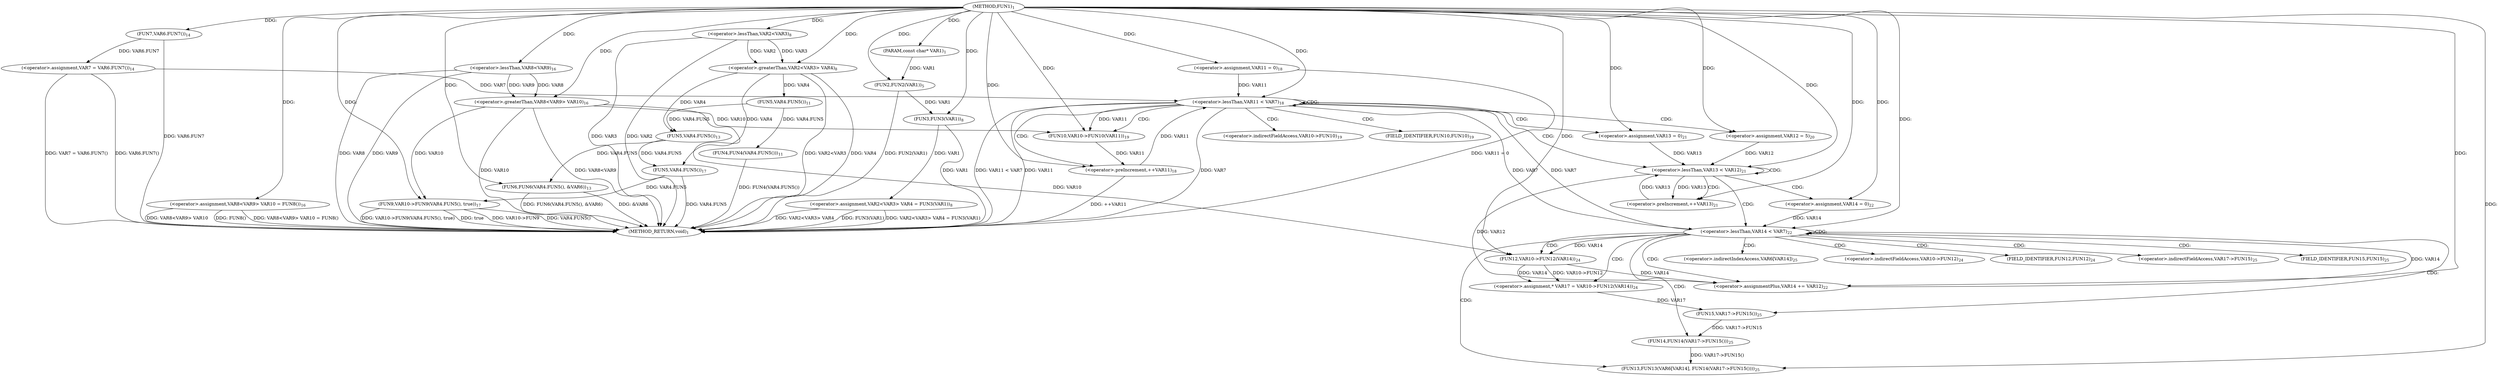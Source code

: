 digraph "FUN1" {  
"8" [label = <(METHOD,FUN1)<SUB>1</SUB>> ]
"119" [label = <(METHOD_RETURN,void)<SUB>1</SUB>> ]
"9" [label = <(PARAM,const char* VAR1)<SUB>1</SUB>> ]
"11" [label = <(FUN2,FUN2(VAR1))<SUB>5</SUB>> ]
"13" [label = <(&lt;operator&gt;.assignment,VAR2&lt;VAR3&gt; VAR4 = FUN3(VAR1))<SUB>8</SUB>> ]
"21" [label = <(FUN4,FUN4(VAR4.FUN5()))<SUB>11</SUB>> ]
"26" [label = <(FUN6,FUN6(VAR4.FUN5(), &amp;VAR6))<SUB>13</SUB>> ]
"34" [label = <(&lt;operator&gt;.assignment,VAR7 = VAR6.FUN7())<SUB>14</SUB>> ]
"40" [label = <(&lt;operator&gt;.assignment,VAR8&lt;VAR9&gt; VAR10 = FUN8())<SUB>16</SUB>> ]
"47" [label = <(FUN9,VAR10-&gt;FUN9(VAR4.FUN5(), true))<SUB>17</SUB>> ]
"62" [label = <(&lt;operator&gt;.lessThan,VAR11 &lt; VAR7)<SUB>18</SUB>> ]
"65" [label = <(&lt;operator&gt;.preIncrement,++VAR11)<SUB>18</SUB>> ]
"14" [label = <(&lt;operator&gt;.greaterThan,VAR2&lt;VAR3&gt; VAR4)<SUB>8</SUB>> ]
"19" [label = <(FUN3,FUN3(VAR1))<SUB>8</SUB>> ]
"22" [label = <(FUN5,VAR4.FUN5())<SUB>11</SUB>> ]
"27" [label = <(FUN5,VAR4.FUN5())<SUB>13</SUB>> ]
"36" [label = <(FUN7,VAR6.FUN7())<SUB>14</SUB>> ]
"41" [label = <(&lt;operator&gt;.greaterThan,VAR8&lt;VAR9&gt; VAR10)<SUB>16</SUB>> ]
"51" [label = <(FUN5,VAR4.FUN5())<SUB>17</SUB>> ]
"59" [label = <(&lt;operator&gt;.assignment,VAR11 = 0)<SUB>18</SUB>> ]
"68" [label = <(FUN10,VAR10-&gt;FUN10(VAR11))<SUB>19</SUB>> ]
"74" [label = <(&lt;operator&gt;.assignment,VAR12 = 5)<SUB>20</SUB>> ]
"15" [label = <(&lt;operator&gt;.lessThan,VAR2&lt;VAR3)<SUB>8</SUB>> ]
"42" [label = <(&lt;operator&gt;.lessThan,VAR8&lt;VAR9)<SUB>16</SUB>> ]
"83" [label = <(&lt;operator&gt;.lessThan,VAR13 &lt; VAR12)<SUB>21</SUB>> ]
"86" [label = <(&lt;operator&gt;.preIncrement,++VAR13)<SUB>21</SUB>> ]
"80" [label = <(&lt;operator&gt;.assignment,VAR13 = 0)<SUB>21</SUB>> ]
"95" [label = <(&lt;operator&gt;.lessThan,VAR14 &lt; VAR7)<SUB>22</SUB>> ]
"98" [label = <(&lt;operator&gt;.assignmentPlus,VAR14 += VAR12)<SUB>22</SUB>> ]
"92" [label = <(&lt;operator&gt;.assignment,VAR14 = 0)<SUB>22</SUB>> ]
"103" [label = <(&lt;operator&gt;.assignment,* VAR17 = VAR10-&gt;FUN12(VAR14))<SUB>24</SUB>> ]
"110" [label = <(FUN13,FUN13(VAR6[VAR14], FUN14(VAR17-&gt;FUN15())))<SUB>25</SUB>> ]
"105" [label = <(FUN12,VAR10-&gt;FUN12(VAR14))<SUB>24</SUB>> ]
"114" [label = <(FUN14,FUN14(VAR17-&gt;FUN15()))<SUB>25</SUB>> ]
"115" [label = <(FUN15,VAR17-&gt;FUN15())<SUB>25</SUB>> ]
"69" [label = <(&lt;operator&gt;.indirectFieldAccess,VAR10-&gt;FUN10)<SUB>19</SUB>> ]
"71" [label = <(FIELD_IDENTIFIER,FUN10,FUN10)<SUB>19</SUB>> ]
"111" [label = <(&lt;operator&gt;.indirectIndexAccess,VAR6[VAR14])<SUB>25</SUB>> ]
"106" [label = <(&lt;operator&gt;.indirectFieldAccess,VAR10-&gt;FUN12)<SUB>24</SUB>> ]
"108" [label = <(FIELD_IDENTIFIER,FUN12,FUN12)<SUB>24</SUB>> ]
"116" [label = <(&lt;operator&gt;.indirectFieldAccess,VAR17-&gt;FUN15)<SUB>25</SUB>> ]
"118" [label = <(FIELD_IDENTIFIER,FUN15,FUN15)<SUB>25</SUB>> ]
  "11" -> "119"  [ label = "DDG: FUN2(VAR1)"] 
  "15" -> "119"  [ label = "DDG: VAR3"] 
  "14" -> "119"  [ label = "DDG: VAR2&lt;VAR3"] 
  "14" -> "119"  [ label = "DDG: VAR4"] 
  "13" -> "119"  [ label = "DDG: VAR2&lt;VAR3&gt; VAR4"] 
  "19" -> "119"  [ label = "DDG: VAR1"] 
  "13" -> "119"  [ label = "DDG: FUN3(VAR1)"] 
  "13" -> "119"  [ label = "DDG: VAR2&lt;VAR3&gt; VAR4 = FUN3(VAR1)"] 
  "21" -> "119"  [ label = "DDG: FUN4(VAR4.FUN5())"] 
  "26" -> "119"  [ label = "DDG: &amp;VAR6"] 
  "26" -> "119"  [ label = "DDG: FUN6(VAR4.FUN5(), &amp;VAR6)"] 
  "36" -> "119"  [ label = "DDG: VAR6.FUN7"] 
  "34" -> "119"  [ label = "DDG: VAR6.FUN7()"] 
  "34" -> "119"  [ label = "DDG: VAR7 = VAR6.FUN7()"] 
  "42" -> "119"  [ label = "DDG: VAR8"] 
  "41" -> "119"  [ label = "DDG: VAR8&lt;VAR9"] 
  "41" -> "119"  [ label = "DDG: VAR10"] 
  "40" -> "119"  [ label = "DDG: VAR8&lt;VAR9&gt; VAR10"] 
  "40" -> "119"  [ label = "DDG: FUN8()"] 
  "40" -> "119"  [ label = "DDG: VAR8&lt;VAR9&gt; VAR10 = FUN8()"] 
  "47" -> "119"  [ label = "DDG: VAR10-&gt;FUN9"] 
  "51" -> "119"  [ label = "DDG: VAR4.FUN5"] 
  "47" -> "119"  [ label = "DDG: VAR4.FUN5()"] 
  "47" -> "119"  [ label = "DDG: VAR10-&gt;FUN9(VAR4.FUN5(), true)"] 
  "59" -> "119"  [ label = "DDG: VAR11 = 0"] 
  "62" -> "119"  [ label = "DDG: VAR11"] 
  "62" -> "119"  [ label = "DDG: VAR7"] 
  "62" -> "119"  [ label = "DDG: VAR11 &lt; VAR7"] 
  "65" -> "119"  [ label = "DDG: ++VAR11"] 
  "47" -> "119"  [ label = "DDG: true"] 
  "15" -> "119"  [ label = "DDG: VAR2"] 
  "42" -> "119"  [ label = "DDG: VAR9"] 
  "8" -> "9"  [ label = "DDG: "] 
  "19" -> "13"  [ label = "DDG: VAR1"] 
  "36" -> "34"  [ label = "DDG: VAR6.FUN7"] 
  "8" -> "40"  [ label = "DDG: "] 
  "9" -> "11"  [ label = "DDG: VAR1"] 
  "8" -> "11"  [ label = "DDG: "] 
  "22" -> "21"  [ label = "DDG: VAR4.FUN5"] 
  "27" -> "26"  [ label = "DDG: VAR4.FUN5"] 
  "8" -> "26"  [ label = "DDG: "] 
  "41" -> "47"  [ label = "DDG: VAR10"] 
  "51" -> "47"  [ label = "DDG: VAR4.FUN5"] 
  "8" -> "47"  [ label = "DDG: "] 
  "15" -> "14"  [ label = "DDG: VAR2"] 
  "15" -> "14"  [ label = "DDG: VAR3"] 
  "8" -> "14"  [ label = "DDG: "] 
  "11" -> "19"  [ label = "DDG: VAR1"] 
  "8" -> "19"  [ label = "DDG: "] 
  "14" -> "22"  [ label = "DDG: VAR4"] 
  "14" -> "27"  [ label = "DDG: VAR4"] 
  "22" -> "27"  [ label = "DDG: VAR4.FUN5"] 
  "8" -> "36"  [ label = "DDG: "] 
  "42" -> "41"  [ label = "DDG: VAR8"] 
  "42" -> "41"  [ label = "DDG: VAR9"] 
  "8" -> "41"  [ label = "DDG: "] 
  "14" -> "51"  [ label = "DDG: VAR4"] 
  "27" -> "51"  [ label = "DDG: VAR4.FUN5"] 
  "8" -> "59"  [ label = "DDG: "] 
  "59" -> "62"  [ label = "DDG: VAR11"] 
  "65" -> "62"  [ label = "DDG: VAR11"] 
  "8" -> "62"  [ label = "DDG: "] 
  "34" -> "62"  [ label = "DDG: VAR7"] 
  "95" -> "62"  [ label = "DDG: VAR7"] 
  "68" -> "65"  [ label = "DDG: VAR11"] 
  "8" -> "65"  [ label = "DDG: "] 
  "8" -> "74"  [ label = "DDG: "] 
  "8" -> "15"  [ label = "DDG: "] 
  "8" -> "42"  [ label = "DDG: "] 
  "41" -> "68"  [ label = "DDG: VAR10"] 
  "62" -> "68"  [ label = "DDG: VAR11"] 
  "8" -> "68"  [ label = "DDG: "] 
  "8" -> "80"  [ label = "DDG: "] 
  "80" -> "83"  [ label = "DDG: VAR13"] 
  "86" -> "83"  [ label = "DDG: VAR13"] 
  "8" -> "83"  [ label = "DDG: "] 
  "74" -> "83"  [ label = "DDG: VAR12"] 
  "83" -> "86"  [ label = "DDG: VAR13"] 
  "8" -> "86"  [ label = "DDG: "] 
  "83" -> "98"  [ label = "DDG: VAR12"] 
  "8" -> "98"  [ label = "DDG: "] 
  "8" -> "92"  [ label = "DDG: "] 
  "92" -> "95"  [ label = "DDG: VAR14"] 
  "98" -> "95"  [ label = "DDG: VAR14"] 
  "8" -> "95"  [ label = "DDG: "] 
  "62" -> "95"  [ label = "DDG: VAR7"] 
  "105" -> "98"  [ label = "DDG: VAR14"] 
  "105" -> "103"  [ label = "DDG: VAR10-&gt;FUN12"] 
  "105" -> "103"  [ label = "DDG: VAR14"] 
  "8" -> "110"  [ label = "DDG: "] 
  "114" -> "110"  [ label = "DDG: VAR17-&gt;FUN15()"] 
  "41" -> "105"  [ label = "DDG: VAR10"] 
  "95" -> "105"  [ label = "DDG: VAR14"] 
  "8" -> "105"  [ label = "DDG: "] 
  "115" -> "114"  [ label = "DDG: VAR17-&gt;FUN15"] 
  "103" -> "115"  [ label = "DDG: VAR17"] 
  "62" -> "80"  [ label = "CDG: "] 
  "62" -> "68"  [ label = "CDG: "] 
  "62" -> "83"  [ label = "CDG: "] 
  "62" -> "71"  [ label = "CDG: "] 
  "62" -> "69"  [ label = "CDG: "] 
  "62" -> "74"  [ label = "CDG: "] 
  "62" -> "65"  [ label = "CDG: "] 
  "62" -> "62"  [ label = "CDG: "] 
  "83" -> "83"  [ label = "CDG: "] 
  "83" -> "95"  [ label = "CDG: "] 
  "83" -> "92"  [ label = "CDG: "] 
  "83" -> "86"  [ label = "CDG: "] 
  "95" -> "115"  [ label = "CDG: "] 
  "95" -> "98"  [ label = "CDG: "] 
  "95" -> "105"  [ label = "CDG: "] 
  "95" -> "116"  [ label = "CDG: "] 
  "95" -> "118"  [ label = "CDG: "] 
  "95" -> "114"  [ label = "CDG: "] 
  "95" -> "103"  [ label = "CDG: "] 
  "95" -> "110"  [ label = "CDG: "] 
  "95" -> "95"  [ label = "CDG: "] 
  "95" -> "106"  [ label = "CDG: "] 
  "95" -> "108"  [ label = "CDG: "] 
  "95" -> "111"  [ label = "CDG: "] 
}
